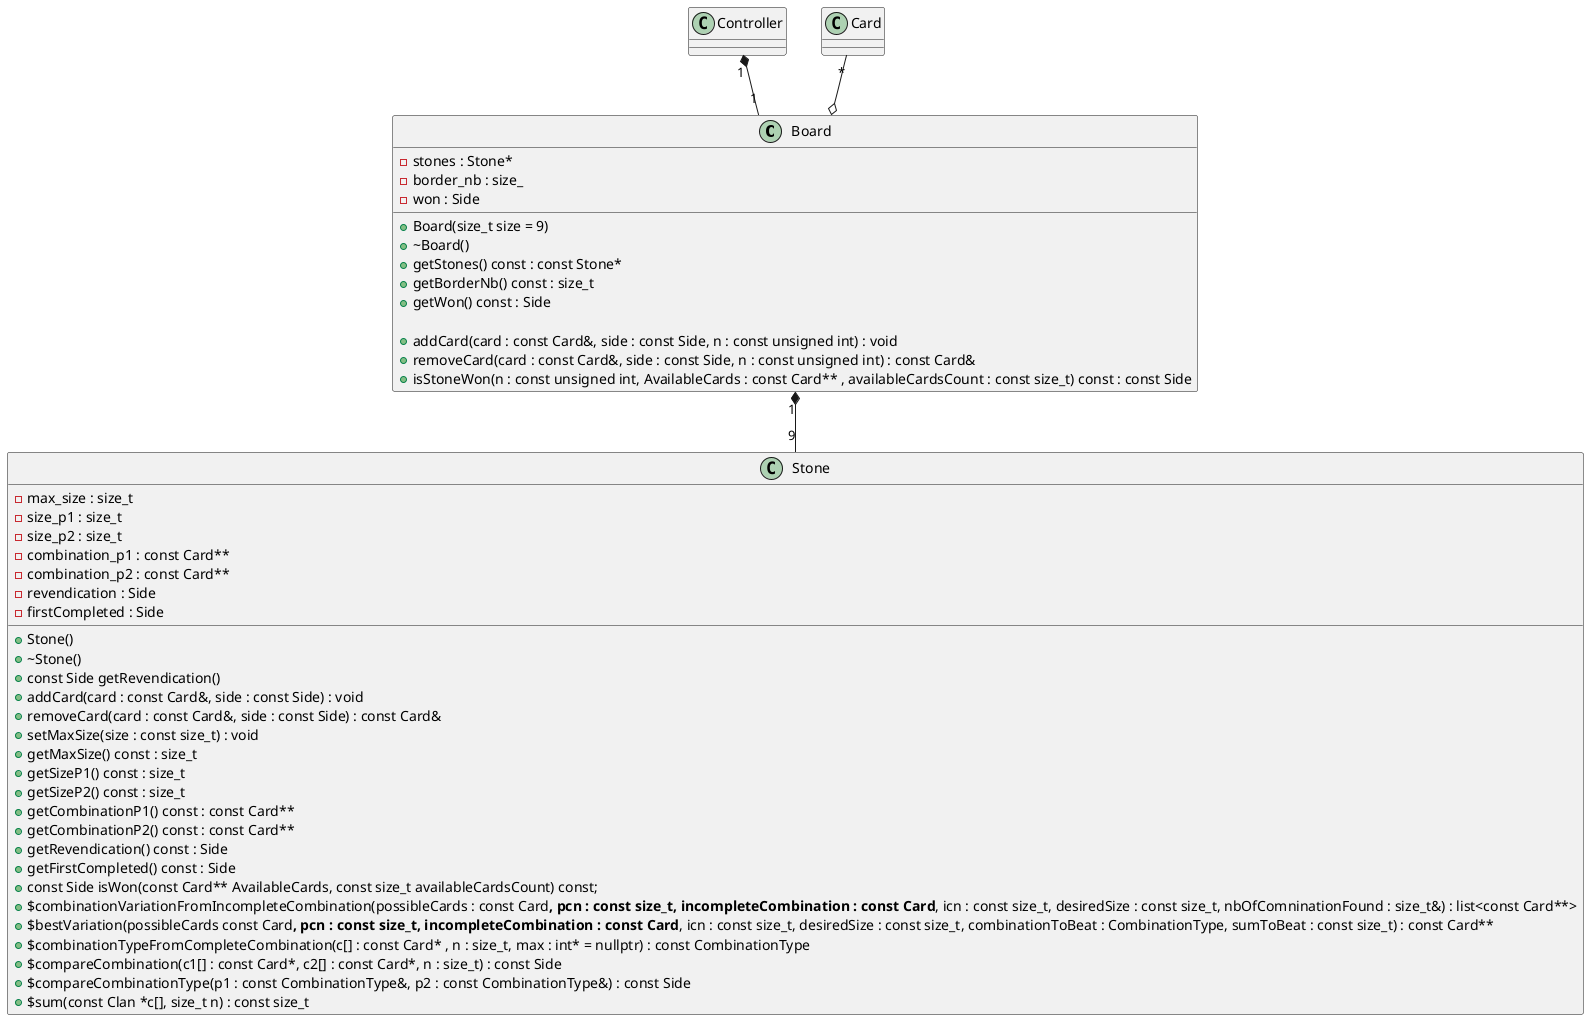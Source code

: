 @startuml Hello


''' CLASSES '''
class Board {
    - stones : Stone*
	- border_nb : size_
    - won : Side


    + Board(size_t size = 9)
    + ~Board()
    + getStones() const : const Stone*
    + getBorderNb() const : size_t
    + getWon() const : Side

    + addCard(card : const Card&, side : const Side, n : const unsigned int) : void
    + removeCard(card : const Card&, side : const Side, n : const unsigned int) : const Card&
    + isStoneWon(n : const unsigned int, AvailableCards : const Card** , availableCardsCount : const size_t) const : const Side
}
class Stone {
    - max_size : size_t
	- size_p1 : size_t
	- size_p2 : size_t
	- combination_p1 : const Card**
	- combination_p2 : const Card**
	- revendication : Side
	- firstCompleted : Side

    + Stone()
    + ~Stone()
    + const Side getRevendication()
    + addCard(card : const Card&, side : const Side) : void 
    + removeCard(card : const Card&, side : const Side) : const Card& 
	+ setMaxSize(size : const size_t) : void
    + getMaxSize() const : size_t
    + getSizeP1() const : size_t
    + getSizeP2() const : size_t
    + getCombinationP1() const : const Card**
    + getCombinationP2() const : const Card**
    + getRevendication() const : Side
    + getFirstCompleted() const : Side
    + const Side isWon(const Card** AvailableCards, const size_t availableCardsCount) const;
	+ $combinationVariationFromIncompleteCombination(possibleCards : const Card**, pcn : const size_t, incompleteCombination : const Card**, icn : const size_t, desiredSize : const size_t, nbOfComninationFound : size_t&) : list<const Card**> 
    + $bestVariation(possibleCards const Card**, pcn : const size_t, incompleteCombination : const Card**, icn : const size_t, desiredSize : const size_t, combinationToBeat : CombinationType, sumToBeat : const size_t) : const Card**
    + $combinationTypeFromCompleteCombination(c[] : const Card* , n : size_t, max : int* = nullptr) : const CombinationType
    + $compareCombination(c1[] : const Card*, c2[] : const Card*, n : size_t) : const Side
    + $compareCombinationType(p1 : const CombinationType&, p2 : const CombinationType&) : const Side
    + $sum(const Clan *c[], size_t n) : const size_t
}


''' RELATIONS '''
Board "1" *-- "9" Stone
Controller "1" *-- "1" Board
Card "*" --o Board



@enduml